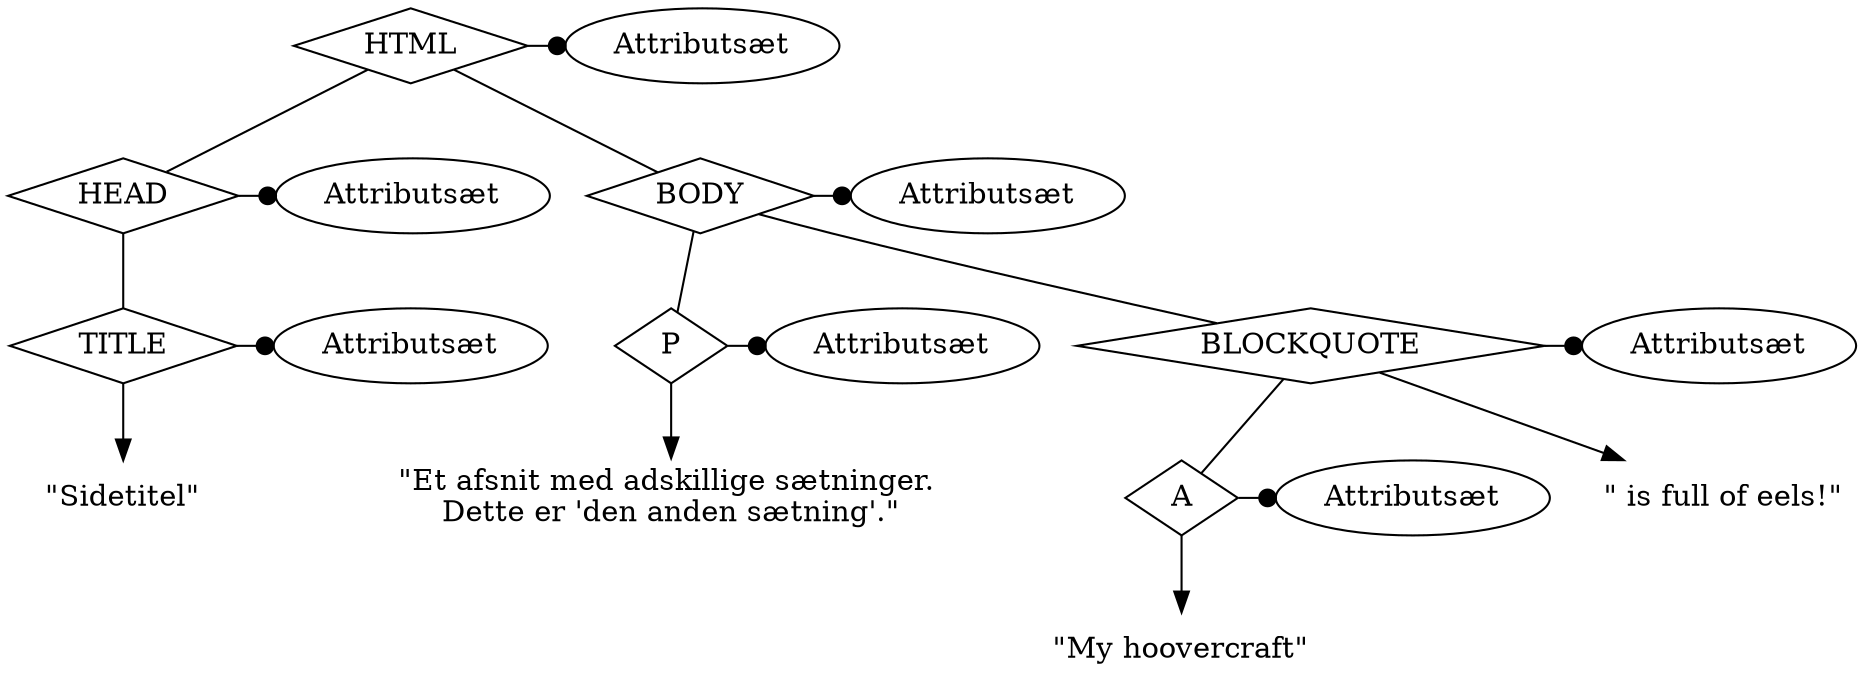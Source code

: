 digraph g
{
//size="8,11"
//margin=5
//rankdir="LR";
edge[arrowhead="none"];
node[shape=diamond];
//edge[arrowsize=0.7, len=0.7]

HTML[label="HTML"];
HEAD[label="HEAD"];
TITLE[label="TITLE"];
BODY[label="BODY"];
//H1[label="H1"];
P[label="P"];
//EM[label="EM"];
BLOCKQUOTE[label="BLOCKQUOTE"];
A[label="A"];

HTMLattrs[label="Attributsæt", shape="ellipse"];
HEADattrs[label="Attributsæt", shape="ellipse"];
TITLEattrs[label="Attributsæt", shape="ellipse"];
BODYattrs[label="Attributsæt", shape="ellipse"];
Pattrs[label="Attributsæt", shape="ellipse"];
BLOCKQUOTEattrs[label="Attributsæt", shape="ellipse"];
Aattrs[label="Attributsæt", shape="ellipse"];
//EMattrs[label="Attributsæt", shape="ellipse"];
//H1attrs[label="Attributsæt", shape="ellipse"];

titel[label="\"Sidetitel\"", shape="none"];
//EMtekst[label="\"Et\"", shape="none"];
Ptekst[label="\"Et afsnit med adskillige sætninger. \nDette er 'den anden sætning'.\"", shape="none"];
//H1tekst[label="\"Overskrift\"", shape="none"];
Atekst[label="\"My hoovercraft\"", shape="none"];
BLOCKQUOTEtekst[label="\" is full of eels!\"", shape="none"];



{rank=same; HTML; HTMLattrs;}
{rank=same; HEAD; HEADattrs;}
{rank=same; TITLE; TITLEattrs;}
{rank=same; BODY; BODYattrs;}
{rank=same; P; Pattrs;}
//{rank=same; EM; EMattrs;}
//{rank=same; H1; H1attrs;}
{rank=same; BLOCKQUOTE; BLOCKQUOTEattrs;}
{rank=same; A; Aattrs;}

HTML-> HTMLattrs [arrowhead="dot"];
HTML -> HEAD;
HTML -> BODY;
HEAD -> HEADattrs [arrowhead="dot"];
HEAD -> TITLE;
TITLE -> titel [arrowhead="normal"];
TITLE -> TITLEattrs [arrowhead="dot"];
BODY -> BODYattrs [arrowhead="dot"];
//BODY -> H1;
BODY -> P;
BODY -> BLOCKQUOTE;
//H1 -> H1attrs [arrowhead="dot"];
//H1 -> H1tekst [arrowhead="normal"];
P -> Pattrs [arrowhead="dot"];
//P -> EM;
P -> Ptekst [arrowhead="normal"];
//EM -> EMattrs [arrowhead="dot"];
//EM -> EMtekst;
BLOCKQUOTE -> BLOCKQUOTEattrs [arrowhead="dot"];
BLOCKQUOTE -> A;
A -> Aattrs [arrowhead="dot"];
A -> Atekst [arrowhead="normal"];
BLOCKQUOTE -> BLOCKQUOTEtekst [arrowhead="normal"];

}